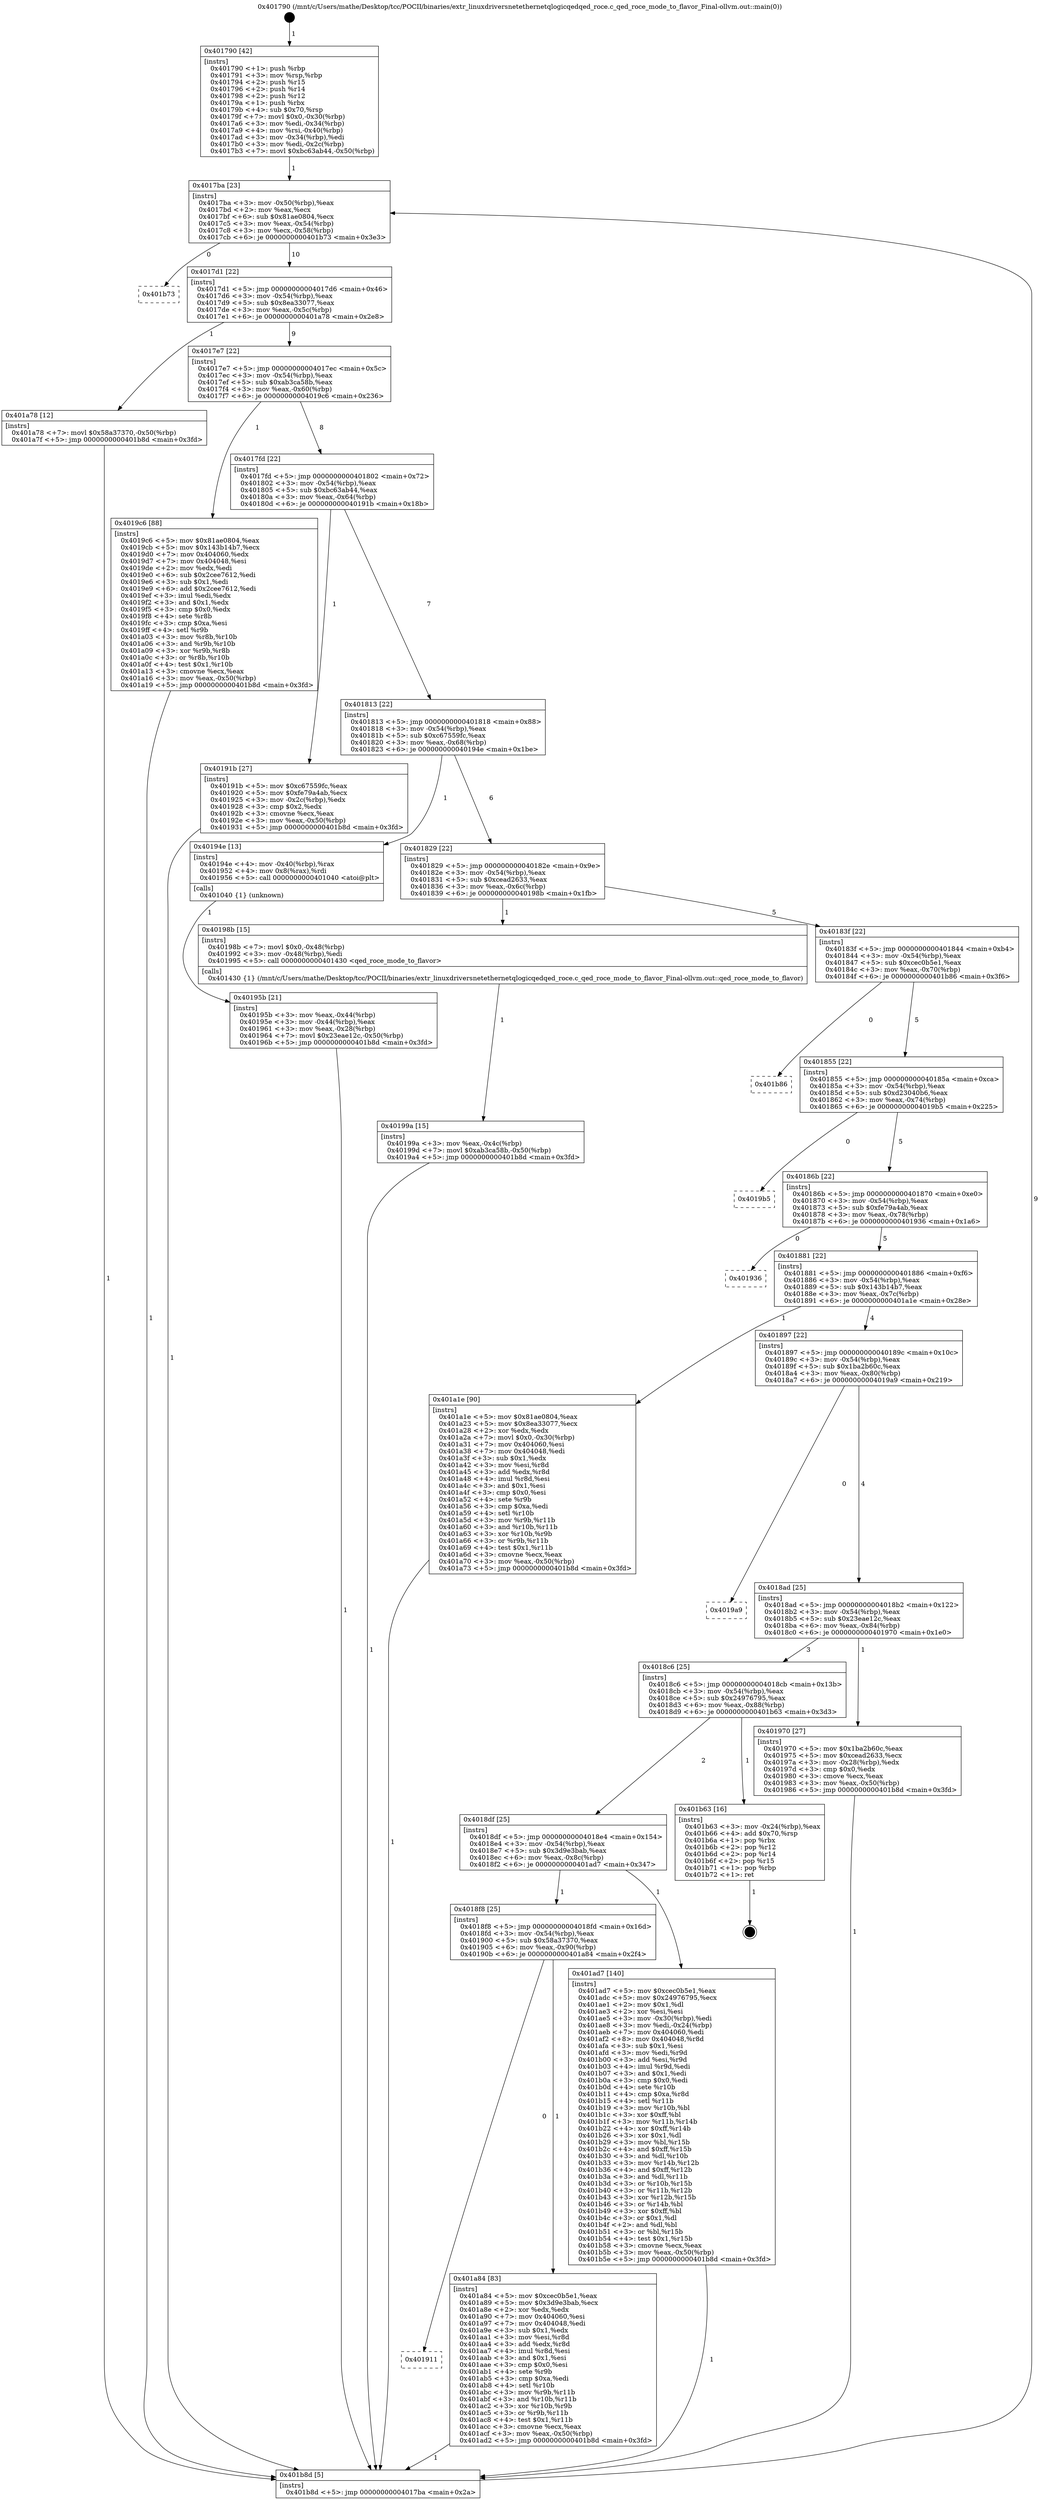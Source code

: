 digraph "0x401790" {
  label = "0x401790 (/mnt/c/Users/mathe/Desktop/tcc/POCII/binaries/extr_linuxdriversnetethernetqlogicqedqed_roce.c_qed_roce_mode_to_flavor_Final-ollvm.out::main(0))"
  labelloc = "t"
  node[shape=record]

  Entry [label="",width=0.3,height=0.3,shape=circle,fillcolor=black,style=filled]
  "0x4017ba" [label="{
     0x4017ba [23]\l
     | [instrs]\l
     &nbsp;&nbsp;0x4017ba \<+3\>: mov -0x50(%rbp),%eax\l
     &nbsp;&nbsp;0x4017bd \<+2\>: mov %eax,%ecx\l
     &nbsp;&nbsp;0x4017bf \<+6\>: sub $0x81ae0804,%ecx\l
     &nbsp;&nbsp;0x4017c5 \<+3\>: mov %eax,-0x54(%rbp)\l
     &nbsp;&nbsp;0x4017c8 \<+3\>: mov %ecx,-0x58(%rbp)\l
     &nbsp;&nbsp;0x4017cb \<+6\>: je 0000000000401b73 \<main+0x3e3\>\l
  }"]
  "0x401b73" [label="{
     0x401b73\l
  }", style=dashed]
  "0x4017d1" [label="{
     0x4017d1 [22]\l
     | [instrs]\l
     &nbsp;&nbsp;0x4017d1 \<+5\>: jmp 00000000004017d6 \<main+0x46\>\l
     &nbsp;&nbsp;0x4017d6 \<+3\>: mov -0x54(%rbp),%eax\l
     &nbsp;&nbsp;0x4017d9 \<+5\>: sub $0x8ea33077,%eax\l
     &nbsp;&nbsp;0x4017de \<+3\>: mov %eax,-0x5c(%rbp)\l
     &nbsp;&nbsp;0x4017e1 \<+6\>: je 0000000000401a78 \<main+0x2e8\>\l
  }"]
  Exit [label="",width=0.3,height=0.3,shape=circle,fillcolor=black,style=filled,peripheries=2]
  "0x401a78" [label="{
     0x401a78 [12]\l
     | [instrs]\l
     &nbsp;&nbsp;0x401a78 \<+7\>: movl $0x58a37370,-0x50(%rbp)\l
     &nbsp;&nbsp;0x401a7f \<+5\>: jmp 0000000000401b8d \<main+0x3fd\>\l
  }"]
  "0x4017e7" [label="{
     0x4017e7 [22]\l
     | [instrs]\l
     &nbsp;&nbsp;0x4017e7 \<+5\>: jmp 00000000004017ec \<main+0x5c\>\l
     &nbsp;&nbsp;0x4017ec \<+3\>: mov -0x54(%rbp),%eax\l
     &nbsp;&nbsp;0x4017ef \<+5\>: sub $0xab3ca58b,%eax\l
     &nbsp;&nbsp;0x4017f4 \<+3\>: mov %eax,-0x60(%rbp)\l
     &nbsp;&nbsp;0x4017f7 \<+6\>: je 00000000004019c6 \<main+0x236\>\l
  }"]
  "0x401911" [label="{
     0x401911\l
  }", style=dashed]
  "0x4019c6" [label="{
     0x4019c6 [88]\l
     | [instrs]\l
     &nbsp;&nbsp;0x4019c6 \<+5\>: mov $0x81ae0804,%eax\l
     &nbsp;&nbsp;0x4019cb \<+5\>: mov $0x143b14b7,%ecx\l
     &nbsp;&nbsp;0x4019d0 \<+7\>: mov 0x404060,%edx\l
     &nbsp;&nbsp;0x4019d7 \<+7\>: mov 0x404048,%esi\l
     &nbsp;&nbsp;0x4019de \<+2\>: mov %edx,%edi\l
     &nbsp;&nbsp;0x4019e0 \<+6\>: sub $0x2cee7612,%edi\l
     &nbsp;&nbsp;0x4019e6 \<+3\>: sub $0x1,%edi\l
     &nbsp;&nbsp;0x4019e9 \<+6\>: add $0x2cee7612,%edi\l
     &nbsp;&nbsp;0x4019ef \<+3\>: imul %edi,%edx\l
     &nbsp;&nbsp;0x4019f2 \<+3\>: and $0x1,%edx\l
     &nbsp;&nbsp;0x4019f5 \<+3\>: cmp $0x0,%edx\l
     &nbsp;&nbsp;0x4019f8 \<+4\>: sete %r8b\l
     &nbsp;&nbsp;0x4019fc \<+3\>: cmp $0xa,%esi\l
     &nbsp;&nbsp;0x4019ff \<+4\>: setl %r9b\l
     &nbsp;&nbsp;0x401a03 \<+3\>: mov %r8b,%r10b\l
     &nbsp;&nbsp;0x401a06 \<+3\>: and %r9b,%r10b\l
     &nbsp;&nbsp;0x401a09 \<+3\>: xor %r9b,%r8b\l
     &nbsp;&nbsp;0x401a0c \<+3\>: or %r8b,%r10b\l
     &nbsp;&nbsp;0x401a0f \<+4\>: test $0x1,%r10b\l
     &nbsp;&nbsp;0x401a13 \<+3\>: cmovne %ecx,%eax\l
     &nbsp;&nbsp;0x401a16 \<+3\>: mov %eax,-0x50(%rbp)\l
     &nbsp;&nbsp;0x401a19 \<+5\>: jmp 0000000000401b8d \<main+0x3fd\>\l
  }"]
  "0x4017fd" [label="{
     0x4017fd [22]\l
     | [instrs]\l
     &nbsp;&nbsp;0x4017fd \<+5\>: jmp 0000000000401802 \<main+0x72\>\l
     &nbsp;&nbsp;0x401802 \<+3\>: mov -0x54(%rbp),%eax\l
     &nbsp;&nbsp;0x401805 \<+5\>: sub $0xbc63ab44,%eax\l
     &nbsp;&nbsp;0x40180a \<+3\>: mov %eax,-0x64(%rbp)\l
     &nbsp;&nbsp;0x40180d \<+6\>: je 000000000040191b \<main+0x18b\>\l
  }"]
  "0x401a84" [label="{
     0x401a84 [83]\l
     | [instrs]\l
     &nbsp;&nbsp;0x401a84 \<+5\>: mov $0xcec0b5e1,%eax\l
     &nbsp;&nbsp;0x401a89 \<+5\>: mov $0x3d9e3bab,%ecx\l
     &nbsp;&nbsp;0x401a8e \<+2\>: xor %edx,%edx\l
     &nbsp;&nbsp;0x401a90 \<+7\>: mov 0x404060,%esi\l
     &nbsp;&nbsp;0x401a97 \<+7\>: mov 0x404048,%edi\l
     &nbsp;&nbsp;0x401a9e \<+3\>: sub $0x1,%edx\l
     &nbsp;&nbsp;0x401aa1 \<+3\>: mov %esi,%r8d\l
     &nbsp;&nbsp;0x401aa4 \<+3\>: add %edx,%r8d\l
     &nbsp;&nbsp;0x401aa7 \<+4\>: imul %r8d,%esi\l
     &nbsp;&nbsp;0x401aab \<+3\>: and $0x1,%esi\l
     &nbsp;&nbsp;0x401aae \<+3\>: cmp $0x0,%esi\l
     &nbsp;&nbsp;0x401ab1 \<+4\>: sete %r9b\l
     &nbsp;&nbsp;0x401ab5 \<+3\>: cmp $0xa,%edi\l
     &nbsp;&nbsp;0x401ab8 \<+4\>: setl %r10b\l
     &nbsp;&nbsp;0x401abc \<+3\>: mov %r9b,%r11b\l
     &nbsp;&nbsp;0x401abf \<+3\>: and %r10b,%r11b\l
     &nbsp;&nbsp;0x401ac2 \<+3\>: xor %r10b,%r9b\l
     &nbsp;&nbsp;0x401ac5 \<+3\>: or %r9b,%r11b\l
     &nbsp;&nbsp;0x401ac8 \<+4\>: test $0x1,%r11b\l
     &nbsp;&nbsp;0x401acc \<+3\>: cmovne %ecx,%eax\l
     &nbsp;&nbsp;0x401acf \<+3\>: mov %eax,-0x50(%rbp)\l
     &nbsp;&nbsp;0x401ad2 \<+5\>: jmp 0000000000401b8d \<main+0x3fd\>\l
  }"]
  "0x40191b" [label="{
     0x40191b [27]\l
     | [instrs]\l
     &nbsp;&nbsp;0x40191b \<+5\>: mov $0xc67559fc,%eax\l
     &nbsp;&nbsp;0x401920 \<+5\>: mov $0xfe79a4ab,%ecx\l
     &nbsp;&nbsp;0x401925 \<+3\>: mov -0x2c(%rbp),%edx\l
     &nbsp;&nbsp;0x401928 \<+3\>: cmp $0x2,%edx\l
     &nbsp;&nbsp;0x40192b \<+3\>: cmovne %ecx,%eax\l
     &nbsp;&nbsp;0x40192e \<+3\>: mov %eax,-0x50(%rbp)\l
     &nbsp;&nbsp;0x401931 \<+5\>: jmp 0000000000401b8d \<main+0x3fd\>\l
  }"]
  "0x401813" [label="{
     0x401813 [22]\l
     | [instrs]\l
     &nbsp;&nbsp;0x401813 \<+5\>: jmp 0000000000401818 \<main+0x88\>\l
     &nbsp;&nbsp;0x401818 \<+3\>: mov -0x54(%rbp),%eax\l
     &nbsp;&nbsp;0x40181b \<+5\>: sub $0xc67559fc,%eax\l
     &nbsp;&nbsp;0x401820 \<+3\>: mov %eax,-0x68(%rbp)\l
     &nbsp;&nbsp;0x401823 \<+6\>: je 000000000040194e \<main+0x1be\>\l
  }"]
  "0x401b8d" [label="{
     0x401b8d [5]\l
     | [instrs]\l
     &nbsp;&nbsp;0x401b8d \<+5\>: jmp 00000000004017ba \<main+0x2a\>\l
  }"]
  "0x401790" [label="{
     0x401790 [42]\l
     | [instrs]\l
     &nbsp;&nbsp;0x401790 \<+1\>: push %rbp\l
     &nbsp;&nbsp;0x401791 \<+3\>: mov %rsp,%rbp\l
     &nbsp;&nbsp;0x401794 \<+2\>: push %r15\l
     &nbsp;&nbsp;0x401796 \<+2\>: push %r14\l
     &nbsp;&nbsp;0x401798 \<+2\>: push %r12\l
     &nbsp;&nbsp;0x40179a \<+1\>: push %rbx\l
     &nbsp;&nbsp;0x40179b \<+4\>: sub $0x70,%rsp\l
     &nbsp;&nbsp;0x40179f \<+7\>: movl $0x0,-0x30(%rbp)\l
     &nbsp;&nbsp;0x4017a6 \<+3\>: mov %edi,-0x34(%rbp)\l
     &nbsp;&nbsp;0x4017a9 \<+4\>: mov %rsi,-0x40(%rbp)\l
     &nbsp;&nbsp;0x4017ad \<+3\>: mov -0x34(%rbp),%edi\l
     &nbsp;&nbsp;0x4017b0 \<+3\>: mov %edi,-0x2c(%rbp)\l
     &nbsp;&nbsp;0x4017b3 \<+7\>: movl $0xbc63ab44,-0x50(%rbp)\l
  }"]
  "0x4018f8" [label="{
     0x4018f8 [25]\l
     | [instrs]\l
     &nbsp;&nbsp;0x4018f8 \<+5\>: jmp 00000000004018fd \<main+0x16d\>\l
     &nbsp;&nbsp;0x4018fd \<+3\>: mov -0x54(%rbp),%eax\l
     &nbsp;&nbsp;0x401900 \<+5\>: sub $0x58a37370,%eax\l
     &nbsp;&nbsp;0x401905 \<+6\>: mov %eax,-0x90(%rbp)\l
     &nbsp;&nbsp;0x40190b \<+6\>: je 0000000000401a84 \<main+0x2f4\>\l
  }"]
  "0x40194e" [label="{
     0x40194e [13]\l
     | [instrs]\l
     &nbsp;&nbsp;0x40194e \<+4\>: mov -0x40(%rbp),%rax\l
     &nbsp;&nbsp;0x401952 \<+4\>: mov 0x8(%rax),%rdi\l
     &nbsp;&nbsp;0x401956 \<+5\>: call 0000000000401040 \<atoi@plt\>\l
     | [calls]\l
     &nbsp;&nbsp;0x401040 \{1\} (unknown)\l
  }"]
  "0x401829" [label="{
     0x401829 [22]\l
     | [instrs]\l
     &nbsp;&nbsp;0x401829 \<+5\>: jmp 000000000040182e \<main+0x9e\>\l
     &nbsp;&nbsp;0x40182e \<+3\>: mov -0x54(%rbp),%eax\l
     &nbsp;&nbsp;0x401831 \<+5\>: sub $0xcead2633,%eax\l
     &nbsp;&nbsp;0x401836 \<+3\>: mov %eax,-0x6c(%rbp)\l
     &nbsp;&nbsp;0x401839 \<+6\>: je 000000000040198b \<main+0x1fb\>\l
  }"]
  "0x40195b" [label="{
     0x40195b [21]\l
     | [instrs]\l
     &nbsp;&nbsp;0x40195b \<+3\>: mov %eax,-0x44(%rbp)\l
     &nbsp;&nbsp;0x40195e \<+3\>: mov -0x44(%rbp),%eax\l
     &nbsp;&nbsp;0x401961 \<+3\>: mov %eax,-0x28(%rbp)\l
     &nbsp;&nbsp;0x401964 \<+7\>: movl $0x23eae12c,-0x50(%rbp)\l
     &nbsp;&nbsp;0x40196b \<+5\>: jmp 0000000000401b8d \<main+0x3fd\>\l
  }"]
  "0x401ad7" [label="{
     0x401ad7 [140]\l
     | [instrs]\l
     &nbsp;&nbsp;0x401ad7 \<+5\>: mov $0xcec0b5e1,%eax\l
     &nbsp;&nbsp;0x401adc \<+5\>: mov $0x24976795,%ecx\l
     &nbsp;&nbsp;0x401ae1 \<+2\>: mov $0x1,%dl\l
     &nbsp;&nbsp;0x401ae3 \<+2\>: xor %esi,%esi\l
     &nbsp;&nbsp;0x401ae5 \<+3\>: mov -0x30(%rbp),%edi\l
     &nbsp;&nbsp;0x401ae8 \<+3\>: mov %edi,-0x24(%rbp)\l
     &nbsp;&nbsp;0x401aeb \<+7\>: mov 0x404060,%edi\l
     &nbsp;&nbsp;0x401af2 \<+8\>: mov 0x404048,%r8d\l
     &nbsp;&nbsp;0x401afa \<+3\>: sub $0x1,%esi\l
     &nbsp;&nbsp;0x401afd \<+3\>: mov %edi,%r9d\l
     &nbsp;&nbsp;0x401b00 \<+3\>: add %esi,%r9d\l
     &nbsp;&nbsp;0x401b03 \<+4\>: imul %r9d,%edi\l
     &nbsp;&nbsp;0x401b07 \<+3\>: and $0x1,%edi\l
     &nbsp;&nbsp;0x401b0a \<+3\>: cmp $0x0,%edi\l
     &nbsp;&nbsp;0x401b0d \<+4\>: sete %r10b\l
     &nbsp;&nbsp;0x401b11 \<+4\>: cmp $0xa,%r8d\l
     &nbsp;&nbsp;0x401b15 \<+4\>: setl %r11b\l
     &nbsp;&nbsp;0x401b19 \<+3\>: mov %r10b,%bl\l
     &nbsp;&nbsp;0x401b1c \<+3\>: xor $0xff,%bl\l
     &nbsp;&nbsp;0x401b1f \<+3\>: mov %r11b,%r14b\l
     &nbsp;&nbsp;0x401b22 \<+4\>: xor $0xff,%r14b\l
     &nbsp;&nbsp;0x401b26 \<+3\>: xor $0x1,%dl\l
     &nbsp;&nbsp;0x401b29 \<+3\>: mov %bl,%r15b\l
     &nbsp;&nbsp;0x401b2c \<+4\>: and $0xff,%r15b\l
     &nbsp;&nbsp;0x401b30 \<+3\>: and %dl,%r10b\l
     &nbsp;&nbsp;0x401b33 \<+3\>: mov %r14b,%r12b\l
     &nbsp;&nbsp;0x401b36 \<+4\>: and $0xff,%r12b\l
     &nbsp;&nbsp;0x401b3a \<+3\>: and %dl,%r11b\l
     &nbsp;&nbsp;0x401b3d \<+3\>: or %r10b,%r15b\l
     &nbsp;&nbsp;0x401b40 \<+3\>: or %r11b,%r12b\l
     &nbsp;&nbsp;0x401b43 \<+3\>: xor %r12b,%r15b\l
     &nbsp;&nbsp;0x401b46 \<+3\>: or %r14b,%bl\l
     &nbsp;&nbsp;0x401b49 \<+3\>: xor $0xff,%bl\l
     &nbsp;&nbsp;0x401b4c \<+3\>: or $0x1,%dl\l
     &nbsp;&nbsp;0x401b4f \<+2\>: and %dl,%bl\l
     &nbsp;&nbsp;0x401b51 \<+3\>: or %bl,%r15b\l
     &nbsp;&nbsp;0x401b54 \<+4\>: test $0x1,%r15b\l
     &nbsp;&nbsp;0x401b58 \<+3\>: cmovne %ecx,%eax\l
     &nbsp;&nbsp;0x401b5b \<+3\>: mov %eax,-0x50(%rbp)\l
     &nbsp;&nbsp;0x401b5e \<+5\>: jmp 0000000000401b8d \<main+0x3fd\>\l
  }"]
  "0x40198b" [label="{
     0x40198b [15]\l
     | [instrs]\l
     &nbsp;&nbsp;0x40198b \<+7\>: movl $0x0,-0x48(%rbp)\l
     &nbsp;&nbsp;0x401992 \<+3\>: mov -0x48(%rbp),%edi\l
     &nbsp;&nbsp;0x401995 \<+5\>: call 0000000000401430 \<qed_roce_mode_to_flavor\>\l
     | [calls]\l
     &nbsp;&nbsp;0x401430 \{1\} (/mnt/c/Users/mathe/Desktop/tcc/POCII/binaries/extr_linuxdriversnetethernetqlogicqedqed_roce.c_qed_roce_mode_to_flavor_Final-ollvm.out::qed_roce_mode_to_flavor)\l
  }"]
  "0x40183f" [label="{
     0x40183f [22]\l
     | [instrs]\l
     &nbsp;&nbsp;0x40183f \<+5\>: jmp 0000000000401844 \<main+0xb4\>\l
     &nbsp;&nbsp;0x401844 \<+3\>: mov -0x54(%rbp),%eax\l
     &nbsp;&nbsp;0x401847 \<+5\>: sub $0xcec0b5e1,%eax\l
     &nbsp;&nbsp;0x40184c \<+3\>: mov %eax,-0x70(%rbp)\l
     &nbsp;&nbsp;0x40184f \<+6\>: je 0000000000401b86 \<main+0x3f6\>\l
  }"]
  "0x4018df" [label="{
     0x4018df [25]\l
     | [instrs]\l
     &nbsp;&nbsp;0x4018df \<+5\>: jmp 00000000004018e4 \<main+0x154\>\l
     &nbsp;&nbsp;0x4018e4 \<+3\>: mov -0x54(%rbp),%eax\l
     &nbsp;&nbsp;0x4018e7 \<+5\>: sub $0x3d9e3bab,%eax\l
     &nbsp;&nbsp;0x4018ec \<+6\>: mov %eax,-0x8c(%rbp)\l
     &nbsp;&nbsp;0x4018f2 \<+6\>: je 0000000000401ad7 \<main+0x347\>\l
  }"]
  "0x401b86" [label="{
     0x401b86\l
  }", style=dashed]
  "0x401855" [label="{
     0x401855 [22]\l
     | [instrs]\l
     &nbsp;&nbsp;0x401855 \<+5\>: jmp 000000000040185a \<main+0xca\>\l
     &nbsp;&nbsp;0x40185a \<+3\>: mov -0x54(%rbp),%eax\l
     &nbsp;&nbsp;0x40185d \<+5\>: sub $0xd23040b6,%eax\l
     &nbsp;&nbsp;0x401862 \<+3\>: mov %eax,-0x74(%rbp)\l
     &nbsp;&nbsp;0x401865 \<+6\>: je 00000000004019b5 \<main+0x225\>\l
  }"]
  "0x401b63" [label="{
     0x401b63 [16]\l
     | [instrs]\l
     &nbsp;&nbsp;0x401b63 \<+3\>: mov -0x24(%rbp),%eax\l
     &nbsp;&nbsp;0x401b66 \<+4\>: add $0x70,%rsp\l
     &nbsp;&nbsp;0x401b6a \<+1\>: pop %rbx\l
     &nbsp;&nbsp;0x401b6b \<+2\>: pop %r12\l
     &nbsp;&nbsp;0x401b6d \<+2\>: pop %r14\l
     &nbsp;&nbsp;0x401b6f \<+2\>: pop %r15\l
     &nbsp;&nbsp;0x401b71 \<+1\>: pop %rbp\l
     &nbsp;&nbsp;0x401b72 \<+1\>: ret\l
  }"]
  "0x4019b5" [label="{
     0x4019b5\l
  }", style=dashed]
  "0x40186b" [label="{
     0x40186b [22]\l
     | [instrs]\l
     &nbsp;&nbsp;0x40186b \<+5\>: jmp 0000000000401870 \<main+0xe0\>\l
     &nbsp;&nbsp;0x401870 \<+3\>: mov -0x54(%rbp),%eax\l
     &nbsp;&nbsp;0x401873 \<+5\>: sub $0xfe79a4ab,%eax\l
     &nbsp;&nbsp;0x401878 \<+3\>: mov %eax,-0x78(%rbp)\l
     &nbsp;&nbsp;0x40187b \<+6\>: je 0000000000401936 \<main+0x1a6\>\l
  }"]
  "0x40199a" [label="{
     0x40199a [15]\l
     | [instrs]\l
     &nbsp;&nbsp;0x40199a \<+3\>: mov %eax,-0x4c(%rbp)\l
     &nbsp;&nbsp;0x40199d \<+7\>: movl $0xab3ca58b,-0x50(%rbp)\l
     &nbsp;&nbsp;0x4019a4 \<+5\>: jmp 0000000000401b8d \<main+0x3fd\>\l
  }"]
  "0x401936" [label="{
     0x401936\l
  }", style=dashed]
  "0x401881" [label="{
     0x401881 [22]\l
     | [instrs]\l
     &nbsp;&nbsp;0x401881 \<+5\>: jmp 0000000000401886 \<main+0xf6\>\l
     &nbsp;&nbsp;0x401886 \<+3\>: mov -0x54(%rbp),%eax\l
     &nbsp;&nbsp;0x401889 \<+5\>: sub $0x143b14b7,%eax\l
     &nbsp;&nbsp;0x40188e \<+3\>: mov %eax,-0x7c(%rbp)\l
     &nbsp;&nbsp;0x401891 \<+6\>: je 0000000000401a1e \<main+0x28e\>\l
  }"]
  "0x4018c6" [label="{
     0x4018c6 [25]\l
     | [instrs]\l
     &nbsp;&nbsp;0x4018c6 \<+5\>: jmp 00000000004018cb \<main+0x13b\>\l
     &nbsp;&nbsp;0x4018cb \<+3\>: mov -0x54(%rbp),%eax\l
     &nbsp;&nbsp;0x4018ce \<+5\>: sub $0x24976795,%eax\l
     &nbsp;&nbsp;0x4018d3 \<+6\>: mov %eax,-0x88(%rbp)\l
     &nbsp;&nbsp;0x4018d9 \<+6\>: je 0000000000401b63 \<main+0x3d3\>\l
  }"]
  "0x401a1e" [label="{
     0x401a1e [90]\l
     | [instrs]\l
     &nbsp;&nbsp;0x401a1e \<+5\>: mov $0x81ae0804,%eax\l
     &nbsp;&nbsp;0x401a23 \<+5\>: mov $0x8ea33077,%ecx\l
     &nbsp;&nbsp;0x401a28 \<+2\>: xor %edx,%edx\l
     &nbsp;&nbsp;0x401a2a \<+7\>: movl $0x0,-0x30(%rbp)\l
     &nbsp;&nbsp;0x401a31 \<+7\>: mov 0x404060,%esi\l
     &nbsp;&nbsp;0x401a38 \<+7\>: mov 0x404048,%edi\l
     &nbsp;&nbsp;0x401a3f \<+3\>: sub $0x1,%edx\l
     &nbsp;&nbsp;0x401a42 \<+3\>: mov %esi,%r8d\l
     &nbsp;&nbsp;0x401a45 \<+3\>: add %edx,%r8d\l
     &nbsp;&nbsp;0x401a48 \<+4\>: imul %r8d,%esi\l
     &nbsp;&nbsp;0x401a4c \<+3\>: and $0x1,%esi\l
     &nbsp;&nbsp;0x401a4f \<+3\>: cmp $0x0,%esi\l
     &nbsp;&nbsp;0x401a52 \<+4\>: sete %r9b\l
     &nbsp;&nbsp;0x401a56 \<+3\>: cmp $0xa,%edi\l
     &nbsp;&nbsp;0x401a59 \<+4\>: setl %r10b\l
     &nbsp;&nbsp;0x401a5d \<+3\>: mov %r9b,%r11b\l
     &nbsp;&nbsp;0x401a60 \<+3\>: and %r10b,%r11b\l
     &nbsp;&nbsp;0x401a63 \<+3\>: xor %r10b,%r9b\l
     &nbsp;&nbsp;0x401a66 \<+3\>: or %r9b,%r11b\l
     &nbsp;&nbsp;0x401a69 \<+4\>: test $0x1,%r11b\l
     &nbsp;&nbsp;0x401a6d \<+3\>: cmovne %ecx,%eax\l
     &nbsp;&nbsp;0x401a70 \<+3\>: mov %eax,-0x50(%rbp)\l
     &nbsp;&nbsp;0x401a73 \<+5\>: jmp 0000000000401b8d \<main+0x3fd\>\l
  }"]
  "0x401897" [label="{
     0x401897 [22]\l
     | [instrs]\l
     &nbsp;&nbsp;0x401897 \<+5\>: jmp 000000000040189c \<main+0x10c\>\l
     &nbsp;&nbsp;0x40189c \<+3\>: mov -0x54(%rbp),%eax\l
     &nbsp;&nbsp;0x40189f \<+5\>: sub $0x1ba2b60c,%eax\l
     &nbsp;&nbsp;0x4018a4 \<+3\>: mov %eax,-0x80(%rbp)\l
     &nbsp;&nbsp;0x4018a7 \<+6\>: je 00000000004019a9 \<main+0x219\>\l
  }"]
  "0x401970" [label="{
     0x401970 [27]\l
     | [instrs]\l
     &nbsp;&nbsp;0x401970 \<+5\>: mov $0x1ba2b60c,%eax\l
     &nbsp;&nbsp;0x401975 \<+5\>: mov $0xcead2633,%ecx\l
     &nbsp;&nbsp;0x40197a \<+3\>: mov -0x28(%rbp),%edx\l
     &nbsp;&nbsp;0x40197d \<+3\>: cmp $0x0,%edx\l
     &nbsp;&nbsp;0x401980 \<+3\>: cmove %ecx,%eax\l
     &nbsp;&nbsp;0x401983 \<+3\>: mov %eax,-0x50(%rbp)\l
     &nbsp;&nbsp;0x401986 \<+5\>: jmp 0000000000401b8d \<main+0x3fd\>\l
  }"]
  "0x4019a9" [label="{
     0x4019a9\l
  }", style=dashed]
  "0x4018ad" [label="{
     0x4018ad [25]\l
     | [instrs]\l
     &nbsp;&nbsp;0x4018ad \<+5\>: jmp 00000000004018b2 \<main+0x122\>\l
     &nbsp;&nbsp;0x4018b2 \<+3\>: mov -0x54(%rbp),%eax\l
     &nbsp;&nbsp;0x4018b5 \<+5\>: sub $0x23eae12c,%eax\l
     &nbsp;&nbsp;0x4018ba \<+6\>: mov %eax,-0x84(%rbp)\l
     &nbsp;&nbsp;0x4018c0 \<+6\>: je 0000000000401970 \<main+0x1e0\>\l
  }"]
  Entry -> "0x401790" [label=" 1"]
  "0x4017ba" -> "0x401b73" [label=" 0"]
  "0x4017ba" -> "0x4017d1" [label=" 10"]
  "0x401b63" -> Exit [label=" 1"]
  "0x4017d1" -> "0x401a78" [label=" 1"]
  "0x4017d1" -> "0x4017e7" [label=" 9"]
  "0x401ad7" -> "0x401b8d" [label=" 1"]
  "0x4017e7" -> "0x4019c6" [label=" 1"]
  "0x4017e7" -> "0x4017fd" [label=" 8"]
  "0x401a84" -> "0x401b8d" [label=" 1"]
  "0x4017fd" -> "0x40191b" [label=" 1"]
  "0x4017fd" -> "0x401813" [label=" 7"]
  "0x40191b" -> "0x401b8d" [label=" 1"]
  "0x401790" -> "0x4017ba" [label=" 1"]
  "0x401b8d" -> "0x4017ba" [label=" 9"]
  "0x4018f8" -> "0x401911" [label=" 0"]
  "0x401813" -> "0x40194e" [label=" 1"]
  "0x401813" -> "0x401829" [label=" 6"]
  "0x40194e" -> "0x40195b" [label=" 1"]
  "0x40195b" -> "0x401b8d" [label=" 1"]
  "0x4018f8" -> "0x401a84" [label=" 1"]
  "0x401829" -> "0x40198b" [label=" 1"]
  "0x401829" -> "0x40183f" [label=" 5"]
  "0x4018df" -> "0x4018f8" [label=" 1"]
  "0x40183f" -> "0x401b86" [label=" 0"]
  "0x40183f" -> "0x401855" [label=" 5"]
  "0x4018df" -> "0x401ad7" [label=" 1"]
  "0x401855" -> "0x4019b5" [label=" 0"]
  "0x401855" -> "0x40186b" [label=" 5"]
  "0x4018c6" -> "0x4018df" [label=" 2"]
  "0x40186b" -> "0x401936" [label=" 0"]
  "0x40186b" -> "0x401881" [label=" 5"]
  "0x4018c6" -> "0x401b63" [label=" 1"]
  "0x401881" -> "0x401a1e" [label=" 1"]
  "0x401881" -> "0x401897" [label=" 4"]
  "0x401a78" -> "0x401b8d" [label=" 1"]
  "0x401897" -> "0x4019a9" [label=" 0"]
  "0x401897" -> "0x4018ad" [label=" 4"]
  "0x401a1e" -> "0x401b8d" [label=" 1"]
  "0x4018ad" -> "0x401970" [label=" 1"]
  "0x4018ad" -> "0x4018c6" [label=" 3"]
  "0x401970" -> "0x401b8d" [label=" 1"]
  "0x40198b" -> "0x40199a" [label=" 1"]
  "0x40199a" -> "0x401b8d" [label=" 1"]
  "0x4019c6" -> "0x401b8d" [label=" 1"]
}
